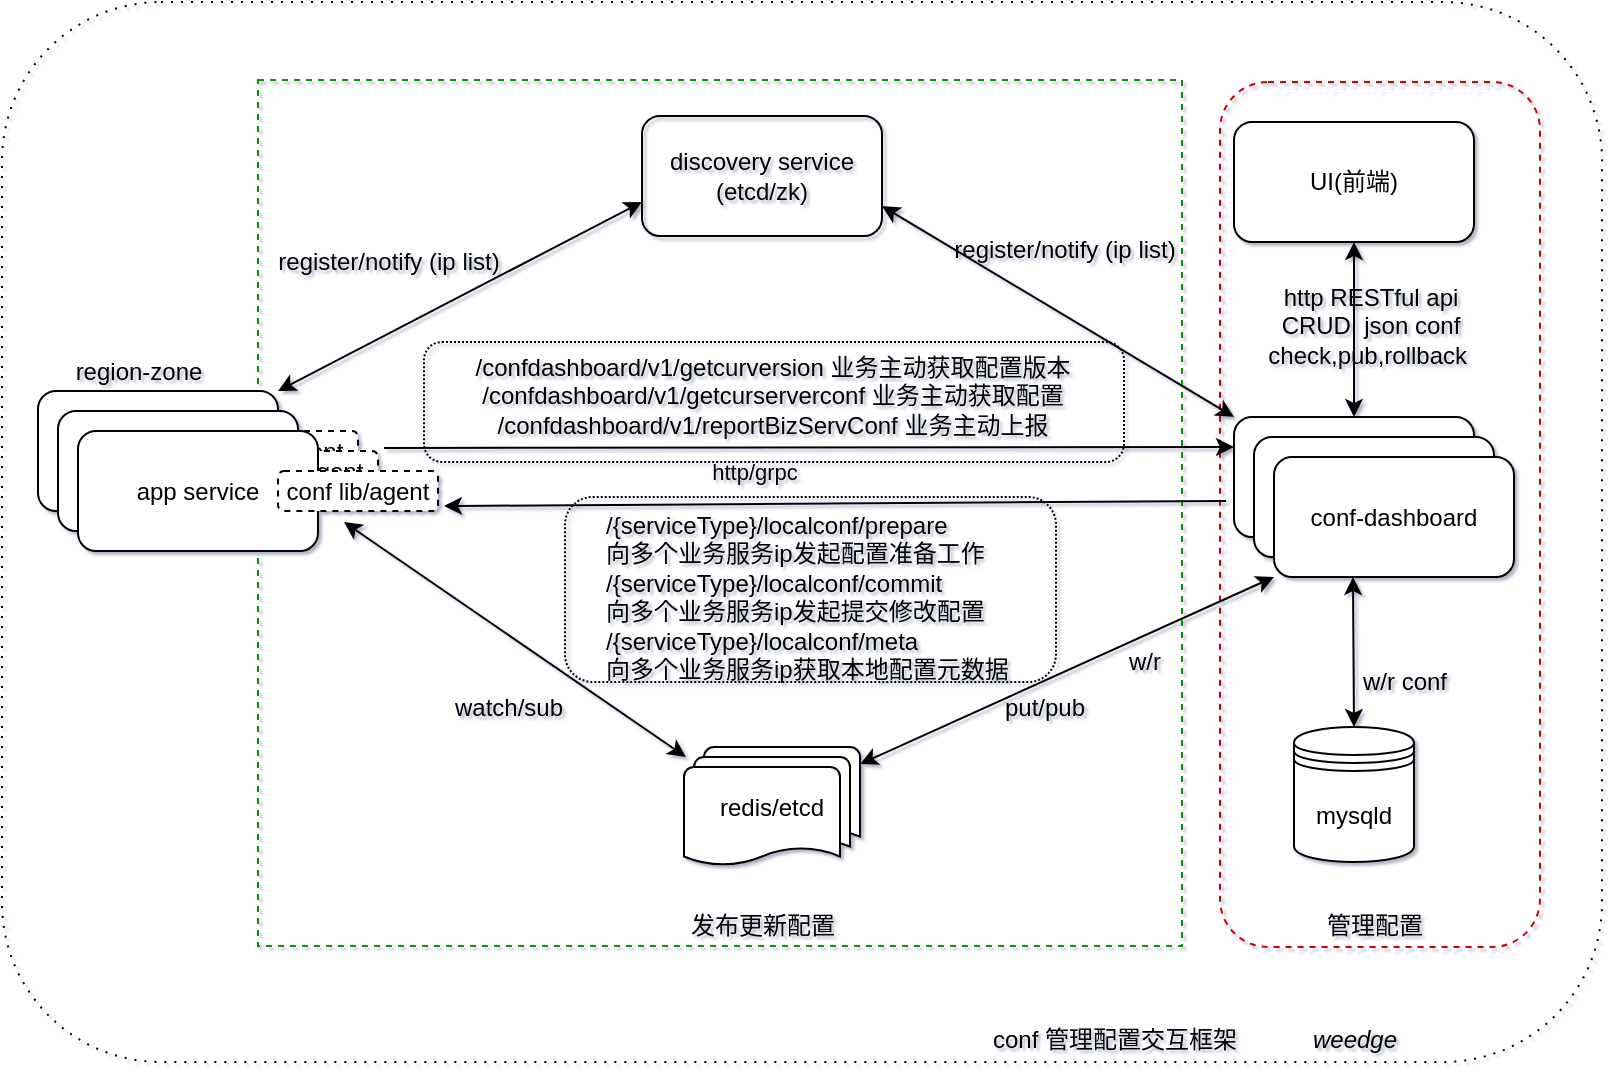 <mxfile version="15.7.4" type="github">
  <diagram id="dFZDkdw9oR6leH0Qqh9Z" name="Page-1">
    <mxGraphModel dx="946" dy="608" grid="1" gridSize="10" guides="1" tooltips="1" connect="1" arrows="1" fold="1" page="1" pageScale="1" pageWidth="827" pageHeight="1169" background="none" math="0" shadow="1">
      <root>
        <mxCell id="0" />
        <mxCell id="1" parent="0" />
        <mxCell id="uvSu8wLFIg_Yb7Uv35T6-29" value="" style="rounded=1;whiteSpace=wrap;html=1;strokeWidth=1;dashed=1;dashPattern=1 4;shadow=0;fillColor=none;" parent="1" vertex="1">
          <mxGeometry x="20" y="80" width="800" height="530" as="geometry" />
        </mxCell>
        <mxCell id="It9iDv5bokgyJn3uPW8k-5" value="" style="whiteSpace=wrap;html=1;dashed=1;fontFamily=Helvetica;strokeColor=#009900;fillColor=none;" vertex="1" parent="1">
          <mxGeometry x="148" y="119" width="462" height="433" as="geometry" />
        </mxCell>
        <mxCell id="It9iDv5bokgyJn3uPW8k-2" value="" style="rounded=1;whiteSpace=wrap;html=1;dashed=1;fontFamily=Helvetica;fillColor=none;strokeColor=#CC0000;" vertex="1" parent="1">
          <mxGeometry x="629" y="120" width="160" height="432.5" as="geometry" />
        </mxCell>
        <mxCell id="It9iDv5bokgyJn3uPW8k-1" value="" style="rounded=1;whiteSpace=wrap;html=1;fontFamily=Helvetica;dashed=1;dashPattern=1 1;fillColor=none;" vertex="1" parent="1">
          <mxGeometry x="231" y="250" width="350" height="60" as="geometry" />
        </mxCell>
        <mxCell id="uvSu8wLFIg_Yb7Uv35T6-1" value="conf-dashboard" style="rounded=1;whiteSpace=wrap;html=1;" parent="1" vertex="1">
          <mxGeometry x="636" y="287.5" width="120" height="60" as="geometry" />
        </mxCell>
        <mxCell id="uvSu8wLFIg_Yb7Uv35T6-2" value="UI(前端)" style="rounded=1;whiteSpace=wrap;html=1;" parent="1" vertex="1">
          <mxGeometry x="636" y="140" width="120" height="60" as="geometry" />
        </mxCell>
        <mxCell id="uvSu8wLFIg_Yb7Uv35T6-3" value="业务服务" style="rounded=1;whiteSpace=wrap;html=1;" parent="1" vertex="1">
          <mxGeometry x="38" y="274.5" width="120" height="60" as="geometry" />
        </mxCell>
        <mxCell id="uvSu8wLFIg_Yb7Uv35T6-5" value="redis/etcd" style="strokeWidth=1;html=1;shape=mxgraph.flowchart.multi-document;whiteSpace=wrap;" parent="1" vertex="1">
          <mxGeometry x="361" y="452.5" width="88" height="60" as="geometry" />
        </mxCell>
        <mxCell id="uvSu8wLFIg_Yb7Uv35T6-6" value="conf-dashboard" style="rounded=1;whiteSpace=wrap;html=1;" parent="1" vertex="1">
          <mxGeometry x="646" y="297.5" width="120" height="60" as="geometry" />
        </mxCell>
        <mxCell id="uvSu8wLFIg_Yb7Uv35T6-7" value="conf-dashboard" style="rounded=1;whiteSpace=wrap;html=1;" parent="1" vertex="1">
          <mxGeometry x="656" y="307.5" width="120" height="60" as="geometry" />
        </mxCell>
        <mxCell id="uvSu8wLFIg_Yb7Uv35T6-8" value="lib/agent" style="rounded=1;whiteSpace=wrap;html=1;strokeWidth=1;dashed=1;" parent="1" vertex="1">
          <mxGeometry x="138" y="294.5" width="60" height="20" as="geometry" />
        </mxCell>
        <mxCell id="uvSu8wLFIg_Yb7Uv35T6-9" value="业务服务" style="rounded=1;whiteSpace=wrap;html=1;" parent="1" vertex="1">
          <mxGeometry x="48" y="284.5" width="120" height="60" as="geometry" />
        </mxCell>
        <mxCell id="uvSu8wLFIg_Yb7Uv35T6-10" value="lib/agent" style="rounded=1;whiteSpace=wrap;html=1;strokeWidth=1;dashed=1;" parent="1" vertex="1">
          <mxGeometry x="148" y="304.5" width="60" height="20" as="geometry" />
        </mxCell>
        <mxCell id="uvSu8wLFIg_Yb7Uv35T6-11" value="app service" style="rounded=1;whiteSpace=wrap;html=1;" parent="1" vertex="1">
          <mxGeometry x="58" y="294.5" width="120" height="60" as="geometry" />
        </mxCell>
        <mxCell id="uvSu8wLFIg_Yb7Uv35T6-12" value="conf lib/agent" style="rounded=1;whiteSpace=wrap;html=1;strokeWidth=1;dashed=1;" parent="1" vertex="1">
          <mxGeometry x="158" y="314.5" width="80" height="20" as="geometry" />
        </mxCell>
        <mxCell id="uvSu8wLFIg_Yb7Uv35T6-14" value="" style="endArrow=classic;startArrow=classic;html=1;rounded=0;exitX=0.011;exitY=0.083;exitDx=0;exitDy=0;exitPerimeter=0;" parent="1" source="uvSu8wLFIg_Yb7Uv35T6-5" edge="1">
          <mxGeometry width="50" height="50" relative="1" as="geometry">
            <mxPoint x="361" y="430" as="sourcePoint" />
            <mxPoint x="191" y="340" as="targetPoint" />
          </mxGeometry>
        </mxCell>
        <mxCell id="uvSu8wLFIg_Yb7Uv35T6-16" value="" style="endArrow=classic;startArrow=classic;html=1;rounded=0;entryX=0.5;entryY=0;entryDx=0;entryDy=0;exitX=0.5;exitY=1;exitDx=0;exitDy=0;" parent="1" source="uvSu8wLFIg_Yb7Uv35T6-2" target="uvSu8wLFIg_Yb7Uv35T6-1" edge="1">
          <mxGeometry width="50" height="50" relative="1" as="geometry">
            <mxPoint x="466" y="427.5" as="sourcePoint" />
            <mxPoint x="516" y="377.5" as="targetPoint" />
          </mxGeometry>
        </mxCell>
        <mxCell id="uvSu8wLFIg_Yb7Uv35T6-17" value="http RESTful api &lt;br&gt;CRUD&amp;nbsp; json conf&lt;br&gt;check,pub,rollback&amp;nbsp;" style="text;html=1;align=center;verticalAlign=middle;resizable=0;points=[];autosize=1;strokeColor=none;fillColor=none;" parent="1" vertex="1">
          <mxGeometry x="644" y="217" width="120" height="50" as="geometry" />
        </mxCell>
        <mxCell id="uvSu8wLFIg_Yb7Uv35T6-18" value="" style="endArrow=classic;startArrow=classic;html=1;rounded=0;exitX=0.5;exitY=1;exitDx=0;exitDy=0;entryX=0.5;entryY=0;entryDx=0;entryDy=0;entryPerimeter=0;" parent="1" edge="1">
          <mxGeometry width="50" height="50" relative="1" as="geometry">
            <mxPoint x="695.5" y="367.5" as="sourcePoint" />
            <mxPoint x="696" y="442.5" as="targetPoint" />
          </mxGeometry>
        </mxCell>
        <mxCell id="uvSu8wLFIg_Yb7Uv35T6-19" value="" style="endArrow=classic;startArrow=classic;html=1;rounded=0;entryX=0;entryY=1;entryDx=0;entryDy=0;exitX=1;exitY=0.142;exitDx=0;exitDy=0;exitPerimeter=0;" parent="1" source="uvSu8wLFIg_Yb7Uv35T6-5" target="uvSu8wLFIg_Yb7Uv35T6-7" edge="1">
          <mxGeometry width="50" height="50" relative="1" as="geometry">
            <mxPoint x="431" y="460" as="sourcePoint" />
            <mxPoint x="411" y="370" as="targetPoint" />
          </mxGeometry>
        </mxCell>
        <mxCell id="uvSu8wLFIg_Yb7Uv35T6-20" value="" style="endArrow=classic;html=1;rounded=0;entryX=0;entryY=0.25;entryDx=0;entryDy=0;" parent="1" target="uvSu8wLFIg_Yb7Uv35T6-1" edge="1">
          <mxGeometry width="50" height="50" relative="1" as="geometry">
            <mxPoint x="211" y="303" as="sourcePoint" />
            <mxPoint x="411" y="370" as="targetPoint" />
          </mxGeometry>
        </mxCell>
        <mxCell id="uvSu8wLFIg_Yb7Uv35T6-32" value="http/grpc" style="edgeLabel;html=1;align=center;verticalAlign=middle;resizable=0;points=[];labelBackgroundColor=none;" parent="uvSu8wLFIg_Yb7Uv35T6-20" vertex="1" connectable="0">
          <mxGeometry x="-0.247" y="-4" relative="1" as="geometry">
            <mxPoint x="25" y="8" as="offset" />
          </mxGeometry>
        </mxCell>
        <mxCell id="uvSu8wLFIg_Yb7Uv35T6-21" value="" style="endArrow=classic;html=1;rounded=0;exitX=-0.033;exitY=0.883;exitDx=0;exitDy=0;exitPerimeter=0;" parent="1" edge="1">
          <mxGeometry width="50" height="50" relative="1" as="geometry">
            <mxPoint x="632.04" y="329.48" as="sourcePoint" />
            <mxPoint x="241" y="332" as="targetPoint" />
          </mxGeometry>
        </mxCell>
        <mxCell id="uvSu8wLFIg_Yb7Uv35T6-22" value="put/pub" style="text;html=1;align=center;verticalAlign=middle;resizable=0;points=[];autosize=1;strokeColor=none;fillColor=none;" parent="1" vertex="1">
          <mxGeometry x="511" y="422.5" width="60" height="20" as="geometry" />
        </mxCell>
        <mxCell id="uvSu8wLFIg_Yb7Uv35T6-23" value="watch/sub" style="text;html=1;align=center;verticalAlign=middle;resizable=0;points=[];autosize=1;strokeColor=none;fillColor=none;" parent="1" vertex="1">
          <mxGeometry x="238" y="422.5" width="70" height="20" as="geometry" />
        </mxCell>
        <mxCell id="uvSu8wLFIg_Yb7Uv35T6-24" value="/confdashboard/v1/getcurversion 业务主动获取配置版本&lt;br&gt;/confdashboard/v1/getcurserverconf 业务主动获取配置&lt;br&gt;/confdashboard/v1/reportBizServConf 业务主动上报" style="text;html=1;align=center;verticalAlign=middle;resizable=0;points=[];autosize=1;strokeColor=none;fillColor=none;" parent="1" vertex="1">
          <mxGeometry x="250" y="252" width="310" height="50" as="geometry" />
        </mxCell>
        <mxCell id="uvSu8wLFIg_Yb7Uv35T6-25" value="/{serviceType}/localconf/prepare &lt;br&gt;向多个业务服务ip发起配置准备工作&lt;br&gt;/{serviceType}/localconf/commit&amp;nbsp;&lt;br&gt;向多个业务服务ip发起提交修改配置&lt;br&gt;/{serviceType}/localconf/meta&lt;br&gt;向多个业务服务ip获取本地配置元数据" style="text;whiteSpace=wrap;html=1;" parent="1" vertex="1">
          <mxGeometry x="320" y="327.5" width="209" height="30" as="geometry" />
        </mxCell>
        <mxCell id="uvSu8wLFIg_Yb7Uv35T6-26" value="w/r conf" style="text;html=1;align=center;verticalAlign=middle;resizable=0;points=[];autosize=1;strokeColor=none;fillColor=none;" parent="1" vertex="1">
          <mxGeometry x="691" y="410" width="60" height="20" as="geometry" />
        </mxCell>
        <mxCell id="uvSu8wLFIg_Yb7Uv35T6-27" value="mysqld" style="shape=datastore;whiteSpace=wrap;html=1;strokeWidth=1;" parent="1" vertex="1">
          <mxGeometry x="666" y="442.5" width="60" height="67.5" as="geometry" />
        </mxCell>
        <mxCell id="uvSu8wLFIg_Yb7Uv35T6-28" value="w/r" style="text;html=1;align=center;verticalAlign=middle;resizable=0;points=[];autosize=1;strokeColor=none;fillColor=none;" parent="1" vertex="1">
          <mxGeometry x="576" y="400" width="30" height="20" as="geometry" />
        </mxCell>
        <mxCell id="uvSu8wLFIg_Yb7Uv35T6-30" value="conf 管理配置交互框架" style="text;html=1;align=center;verticalAlign=middle;resizable=0;points=[];autosize=1;strokeColor=none;fillColor=none;" parent="1" vertex="1">
          <mxGeometry x="506" y="589" width="140" height="20" as="geometry" />
        </mxCell>
        <mxCell id="uvSu8wLFIg_Yb7Uv35T6-31" value="weedge" style="text;html=1;align=center;verticalAlign=middle;resizable=0;points=[];autosize=1;strokeColor=none;fillColor=none;fontStyle=2" parent="1" vertex="1">
          <mxGeometry x="666" y="589" width="60" height="20" as="geometry" />
        </mxCell>
        <mxCell id="uvSu8wLFIg_Yb7Uv35T6-34" value="discovery service&lt;br&gt;(etcd/zk)" style="rounded=1;whiteSpace=wrap;html=1;shadow=0;labelBackgroundColor=none;fontColor=none;strokeWidth=1;fillColor=none;" parent="1" vertex="1">
          <mxGeometry x="340" y="137" width="120" height="60" as="geometry" />
        </mxCell>
        <mxCell id="uvSu8wLFIg_Yb7Uv35T6-35" value="" style="endArrow=classic;startArrow=classic;html=1;rounded=0;fontColor=none;exitX=1;exitY=0;exitDx=0;exitDy=0;startFill=1;" parent="1" source="uvSu8wLFIg_Yb7Uv35T6-3" edge="1">
          <mxGeometry width="50" height="50" relative="1" as="geometry">
            <mxPoint x="440" y="380" as="sourcePoint" />
            <mxPoint x="340" y="180" as="targetPoint" />
          </mxGeometry>
        </mxCell>
        <mxCell id="uvSu8wLFIg_Yb7Uv35T6-36" value="" style="endArrow=classic;startArrow=classic;html=1;rounded=0;fontColor=none;entryX=1;entryY=0.75;entryDx=0;entryDy=0;exitX=0;exitY=0;exitDx=0;exitDy=0;endFill=1;" parent="1" source="uvSu8wLFIg_Yb7Uv35T6-1" target="uvSu8wLFIg_Yb7Uv35T6-34" edge="1">
          <mxGeometry width="50" height="50" relative="1" as="geometry">
            <mxPoint x="440" y="380" as="sourcePoint" />
            <mxPoint x="490" y="330" as="targetPoint" />
          </mxGeometry>
        </mxCell>
        <mxCell id="uvSu8wLFIg_Yb7Uv35T6-37" value="register/notify (ip list)" style="text;html=1;align=center;verticalAlign=middle;resizable=0;points=[];autosize=1;strokeColor=none;fillColor=none;fontColor=none;" parent="1" vertex="1">
          <mxGeometry x="148" y="200" width="130" height="20" as="geometry" />
        </mxCell>
        <mxCell id="uvSu8wLFIg_Yb7Uv35T6-39" value="register/notify (ip list)" style="text;html=1;align=center;verticalAlign=middle;resizable=0;points=[];autosize=1;strokeColor=none;fillColor=none;fontColor=none;" parent="1" vertex="1">
          <mxGeometry x="486" y="194" width="130" height="20" as="geometry" />
        </mxCell>
        <mxCell id="It9iDv5bokgyJn3uPW8k-4" value="" style="rounded=1;whiteSpace=wrap;html=1;fontFamily=Helvetica;dashed=1;dashPattern=1 1;fillColor=none;" vertex="1" parent="1">
          <mxGeometry x="301.5" y="327.5" width="245.5" height="92.5" as="geometry" />
        </mxCell>
        <mxCell id="It9iDv5bokgyJn3uPW8k-6" value="管理配置" style="text;html=1;align=center;verticalAlign=middle;resizable=0;points=[];autosize=1;strokeColor=none;fillColor=none;" vertex="1" parent="1">
          <mxGeometry x="676" y="532" width="60" height="20" as="geometry" />
        </mxCell>
        <mxCell id="It9iDv5bokgyJn3uPW8k-7" value="发布更新配置" style="text;html=1;align=center;verticalAlign=middle;resizable=0;points=[];autosize=1;strokeColor=none;fillColor=none;" vertex="1" parent="1">
          <mxGeometry x="355" y="532" width="90" height="20" as="geometry" />
        </mxCell>
        <mxCell id="It9iDv5bokgyJn3uPW8k-8" value="region-zone" style="text;html=1;align=center;verticalAlign=middle;resizable=0;points=[];autosize=1;strokeColor=none;fillColor=none;" vertex="1" parent="1">
          <mxGeometry x="48" y="254.5" width="80" height="20" as="geometry" />
        </mxCell>
      </root>
    </mxGraphModel>
  </diagram>
</mxfile>
